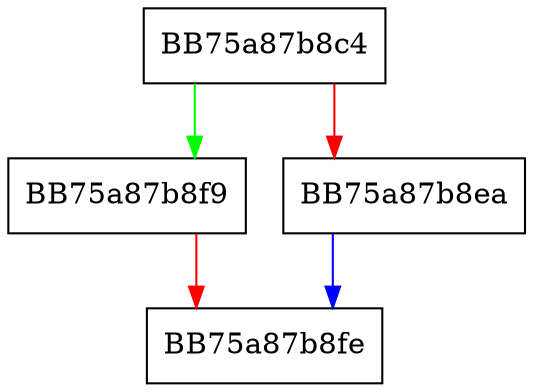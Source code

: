 digraph to_string {
  node [shape="box"];
  graph [splines=ortho];
  BB75a87b8c4 -> BB75a87b8f9 [color="green"];
  BB75a87b8c4 -> BB75a87b8ea [color="red"];
  BB75a87b8ea -> BB75a87b8fe [color="blue"];
  BB75a87b8f9 -> BB75a87b8fe [color="red"];
}